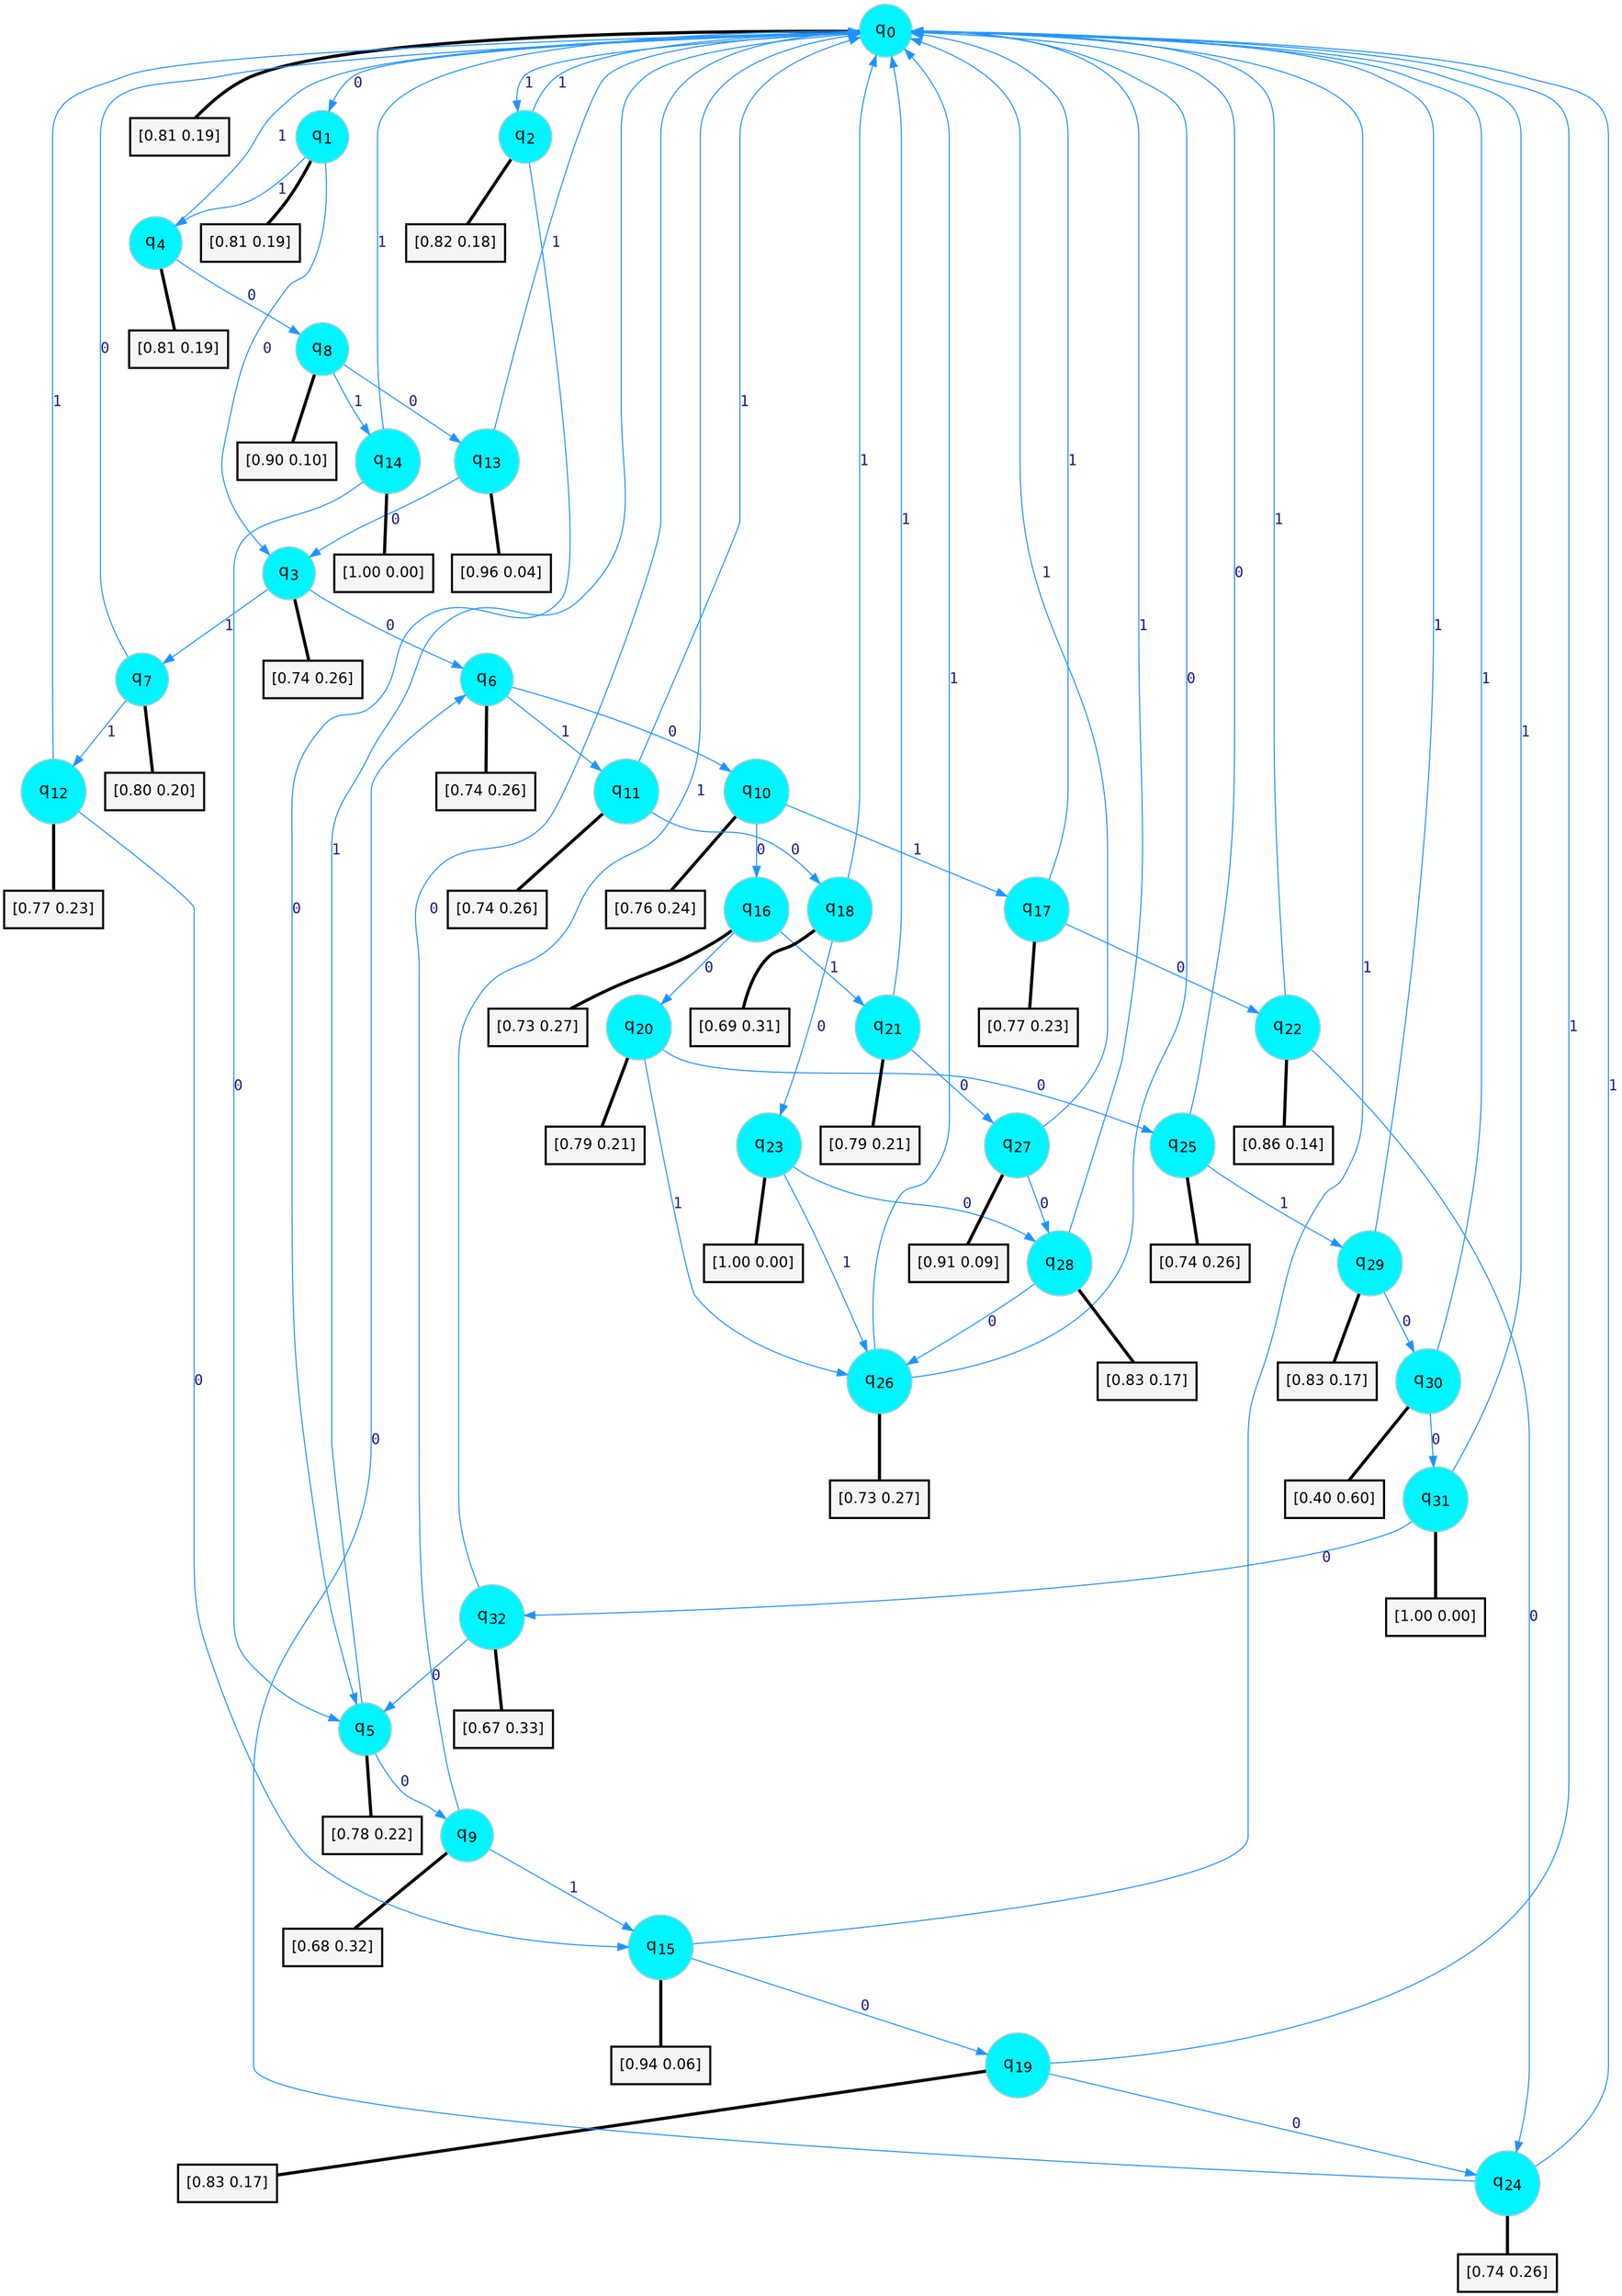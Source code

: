 digraph G {
graph [
bgcolor=transparent, dpi=300, rankdir=TD, size="40,25"];
node [
color=gray, fillcolor=turquoise1, fontcolor=black, fontname=Helvetica, fontsize=16, fontweight=bold, shape=circle, style=filled];
edge [
arrowsize=1, color=dodgerblue1, fontcolor=midnightblue, fontname=courier, fontweight=bold, penwidth=1, style=solid, weight=20];
0[label=<q<SUB>0</SUB>>];
1[label=<q<SUB>1</SUB>>];
2[label=<q<SUB>2</SUB>>];
3[label=<q<SUB>3</SUB>>];
4[label=<q<SUB>4</SUB>>];
5[label=<q<SUB>5</SUB>>];
6[label=<q<SUB>6</SUB>>];
7[label=<q<SUB>7</SUB>>];
8[label=<q<SUB>8</SUB>>];
9[label=<q<SUB>9</SUB>>];
10[label=<q<SUB>10</SUB>>];
11[label=<q<SUB>11</SUB>>];
12[label=<q<SUB>12</SUB>>];
13[label=<q<SUB>13</SUB>>];
14[label=<q<SUB>14</SUB>>];
15[label=<q<SUB>15</SUB>>];
16[label=<q<SUB>16</SUB>>];
17[label=<q<SUB>17</SUB>>];
18[label=<q<SUB>18</SUB>>];
19[label=<q<SUB>19</SUB>>];
20[label=<q<SUB>20</SUB>>];
21[label=<q<SUB>21</SUB>>];
22[label=<q<SUB>22</SUB>>];
23[label=<q<SUB>23</SUB>>];
24[label=<q<SUB>24</SUB>>];
25[label=<q<SUB>25</SUB>>];
26[label=<q<SUB>26</SUB>>];
27[label=<q<SUB>27</SUB>>];
28[label=<q<SUB>28</SUB>>];
29[label=<q<SUB>29</SUB>>];
30[label=<q<SUB>30</SUB>>];
31[label=<q<SUB>31</SUB>>];
32[label=<q<SUB>32</SUB>>];
33[label="[0.81 0.19]", shape=box,fontcolor=black, fontname=Helvetica, fontsize=14, penwidth=2, fillcolor=whitesmoke,color=black];
34[label="[0.81 0.19]", shape=box,fontcolor=black, fontname=Helvetica, fontsize=14, penwidth=2, fillcolor=whitesmoke,color=black];
35[label="[0.82 0.18]", shape=box,fontcolor=black, fontname=Helvetica, fontsize=14, penwidth=2, fillcolor=whitesmoke,color=black];
36[label="[0.74 0.26]", shape=box,fontcolor=black, fontname=Helvetica, fontsize=14, penwidth=2, fillcolor=whitesmoke,color=black];
37[label="[0.81 0.19]", shape=box,fontcolor=black, fontname=Helvetica, fontsize=14, penwidth=2, fillcolor=whitesmoke,color=black];
38[label="[0.78 0.22]", shape=box,fontcolor=black, fontname=Helvetica, fontsize=14, penwidth=2, fillcolor=whitesmoke,color=black];
39[label="[0.74 0.26]", shape=box,fontcolor=black, fontname=Helvetica, fontsize=14, penwidth=2, fillcolor=whitesmoke,color=black];
40[label="[0.80 0.20]", shape=box,fontcolor=black, fontname=Helvetica, fontsize=14, penwidth=2, fillcolor=whitesmoke,color=black];
41[label="[0.90 0.10]", shape=box,fontcolor=black, fontname=Helvetica, fontsize=14, penwidth=2, fillcolor=whitesmoke,color=black];
42[label="[0.68 0.32]", shape=box,fontcolor=black, fontname=Helvetica, fontsize=14, penwidth=2, fillcolor=whitesmoke,color=black];
43[label="[0.76 0.24]", shape=box,fontcolor=black, fontname=Helvetica, fontsize=14, penwidth=2, fillcolor=whitesmoke,color=black];
44[label="[0.74 0.26]", shape=box,fontcolor=black, fontname=Helvetica, fontsize=14, penwidth=2, fillcolor=whitesmoke,color=black];
45[label="[0.77 0.23]", shape=box,fontcolor=black, fontname=Helvetica, fontsize=14, penwidth=2, fillcolor=whitesmoke,color=black];
46[label="[0.96 0.04]", shape=box,fontcolor=black, fontname=Helvetica, fontsize=14, penwidth=2, fillcolor=whitesmoke,color=black];
47[label="[1.00 0.00]", shape=box,fontcolor=black, fontname=Helvetica, fontsize=14, penwidth=2, fillcolor=whitesmoke,color=black];
48[label="[0.94 0.06]", shape=box,fontcolor=black, fontname=Helvetica, fontsize=14, penwidth=2, fillcolor=whitesmoke,color=black];
49[label="[0.73 0.27]", shape=box,fontcolor=black, fontname=Helvetica, fontsize=14, penwidth=2, fillcolor=whitesmoke,color=black];
50[label="[0.77 0.23]", shape=box,fontcolor=black, fontname=Helvetica, fontsize=14, penwidth=2, fillcolor=whitesmoke,color=black];
51[label="[0.69 0.31]", shape=box,fontcolor=black, fontname=Helvetica, fontsize=14, penwidth=2, fillcolor=whitesmoke,color=black];
52[label="[0.83 0.17]", shape=box,fontcolor=black, fontname=Helvetica, fontsize=14, penwidth=2, fillcolor=whitesmoke,color=black];
53[label="[0.79 0.21]", shape=box,fontcolor=black, fontname=Helvetica, fontsize=14, penwidth=2, fillcolor=whitesmoke,color=black];
54[label="[0.79 0.21]", shape=box,fontcolor=black, fontname=Helvetica, fontsize=14, penwidth=2, fillcolor=whitesmoke,color=black];
55[label="[0.86 0.14]", shape=box,fontcolor=black, fontname=Helvetica, fontsize=14, penwidth=2, fillcolor=whitesmoke,color=black];
56[label="[1.00 0.00]", shape=box,fontcolor=black, fontname=Helvetica, fontsize=14, penwidth=2, fillcolor=whitesmoke,color=black];
57[label="[0.74 0.26]", shape=box,fontcolor=black, fontname=Helvetica, fontsize=14, penwidth=2, fillcolor=whitesmoke,color=black];
58[label="[0.74 0.26]", shape=box,fontcolor=black, fontname=Helvetica, fontsize=14, penwidth=2, fillcolor=whitesmoke,color=black];
59[label="[0.73 0.27]", shape=box,fontcolor=black, fontname=Helvetica, fontsize=14, penwidth=2, fillcolor=whitesmoke,color=black];
60[label="[0.91 0.09]", shape=box,fontcolor=black, fontname=Helvetica, fontsize=14, penwidth=2, fillcolor=whitesmoke,color=black];
61[label="[0.83 0.17]", shape=box,fontcolor=black, fontname=Helvetica, fontsize=14, penwidth=2, fillcolor=whitesmoke,color=black];
62[label="[0.83 0.17]", shape=box,fontcolor=black, fontname=Helvetica, fontsize=14, penwidth=2, fillcolor=whitesmoke,color=black];
63[label="[0.40 0.60]", shape=box,fontcolor=black, fontname=Helvetica, fontsize=14, penwidth=2, fillcolor=whitesmoke,color=black];
64[label="[1.00 0.00]", shape=box,fontcolor=black, fontname=Helvetica, fontsize=14, penwidth=2, fillcolor=whitesmoke,color=black];
65[label="[0.67 0.33]", shape=box,fontcolor=black, fontname=Helvetica, fontsize=14, penwidth=2, fillcolor=whitesmoke,color=black];
0->1 [label=0];
0->2 [label=1];
0->33 [arrowhead=none, penwidth=3,color=black];
1->3 [label=0];
1->4 [label=1];
1->34 [arrowhead=none, penwidth=3,color=black];
2->5 [label=0];
2->0 [label=1];
2->35 [arrowhead=none, penwidth=3,color=black];
3->6 [label=0];
3->7 [label=1];
3->36 [arrowhead=none, penwidth=3,color=black];
4->8 [label=0];
4->0 [label=1];
4->37 [arrowhead=none, penwidth=3,color=black];
5->9 [label=0];
5->0 [label=1];
5->38 [arrowhead=none, penwidth=3,color=black];
6->10 [label=0];
6->11 [label=1];
6->39 [arrowhead=none, penwidth=3,color=black];
7->0 [label=0];
7->12 [label=1];
7->40 [arrowhead=none, penwidth=3,color=black];
8->13 [label=0];
8->14 [label=1];
8->41 [arrowhead=none, penwidth=3,color=black];
9->0 [label=0];
9->15 [label=1];
9->42 [arrowhead=none, penwidth=3,color=black];
10->16 [label=0];
10->17 [label=1];
10->43 [arrowhead=none, penwidth=3,color=black];
11->18 [label=0];
11->0 [label=1];
11->44 [arrowhead=none, penwidth=3,color=black];
12->15 [label=0];
12->0 [label=1];
12->45 [arrowhead=none, penwidth=3,color=black];
13->3 [label=0];
13->0 [label=1];
13->46 [arrowhead=none, penwidth=3,color=black];
14->5 [label=0];
14->0 [label=1];
14->47 [arrowhead=none, penwidth=3,color=black];
15->19 [label=0];
15->0 [label=1];
15->48 [arrowhead=none, penwidth=3,color=black];
16->20 [label=0];
16->21 [label=1];
16->49 [arrowhead=none, penwidth=3,color=black];
17->22 [label=0];
17->0 [label=1];
17->50 [arrowhead=none, penwidth=3,color=black];
18->23 [label=0];
18->0 [label=1];
18->51 [arrowhead=none, penwidth=3,color=black];
19->24 [label=0];
19->0 [label=1];
19->52 [arrowhead=none, penwidth=3,color=black];
20->25 [label=0];
20->26 [label=1];
20->53 [arrowhead=none, penwidth=3,color=black];
21->27 [label=0];
21->0 [label=1];
21->54 [arrowhead=none, penwidth=3,color=black];
22->24 [label=0];
22->0 [label=1];
22->55 [arrowhead=none, penwidth=3,color=black];
23->28 [label=0];
23->26 [label=1];
23->56 [arrowhead=none, penwidth=3,color=black];
24->6 [label=0];
24->0 [label=1];
24->57 [arrowhead=none, penwidth=3,color=black];
25->0 [label=0];
25->29 [label=1];
25->58 [arrowhead=none, penwidth=3,color=black];
26->0 [label=0];
26->0 [label=1];
26->59 [arrowhead=none, penwidth=3,color=black];
27->28 [label=0];
27->0 [label=1];
27->60 [arrowhead=none, penwidth=3,color=black];
28->26 [label=0];
28->0 [label=1];
28->61 [arrowhead=none, penwidth=3,color=black];
29->30 [label=0];
29->0 [label=1];
29->62 [arrowhead=none, penwidth=3,color=black];
30->31 [label=0];
30->0 [label=1];
30->63 [arrowhead=none, penwidth=3,color=black];
31->32 [label=0];
31->0 [label=1];
31->64 [arrowhead=none, penwidth=3,color=black];
32->5 [label=0];
32->0 [label=1];
32->65 [arrowhead=none, penwidth=3,color=black];
}
